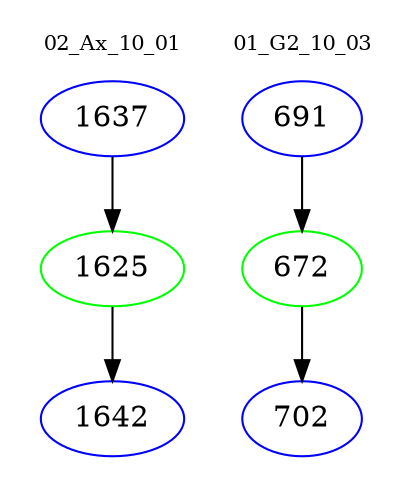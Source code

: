 digraph{
subgraph cluster_0 {
color = white
label = "02_Ax_10_01";
fontsize=10;
T0_1637 [label="1637", color="blue"]
T0_1637 -> T0_1625 [color="black"]
T0_1625 [label="1625", color="green"]
T0_1625 -> T0_1642 [color="black"]
T0_1642 [label="1642", color="blue"]
}
subgraph cluster_1 {
color = white
label = "01_G2_10_03";
fontsize=10;
T1_691 [label="691", color="blue"]
T1_691 -> T1_672 [color="black"]
T1_672 [label="672", color="green"]
T1_672 -> T1_702 [color="black"]
T1_702 [label="702", color="blue"]
}
}
